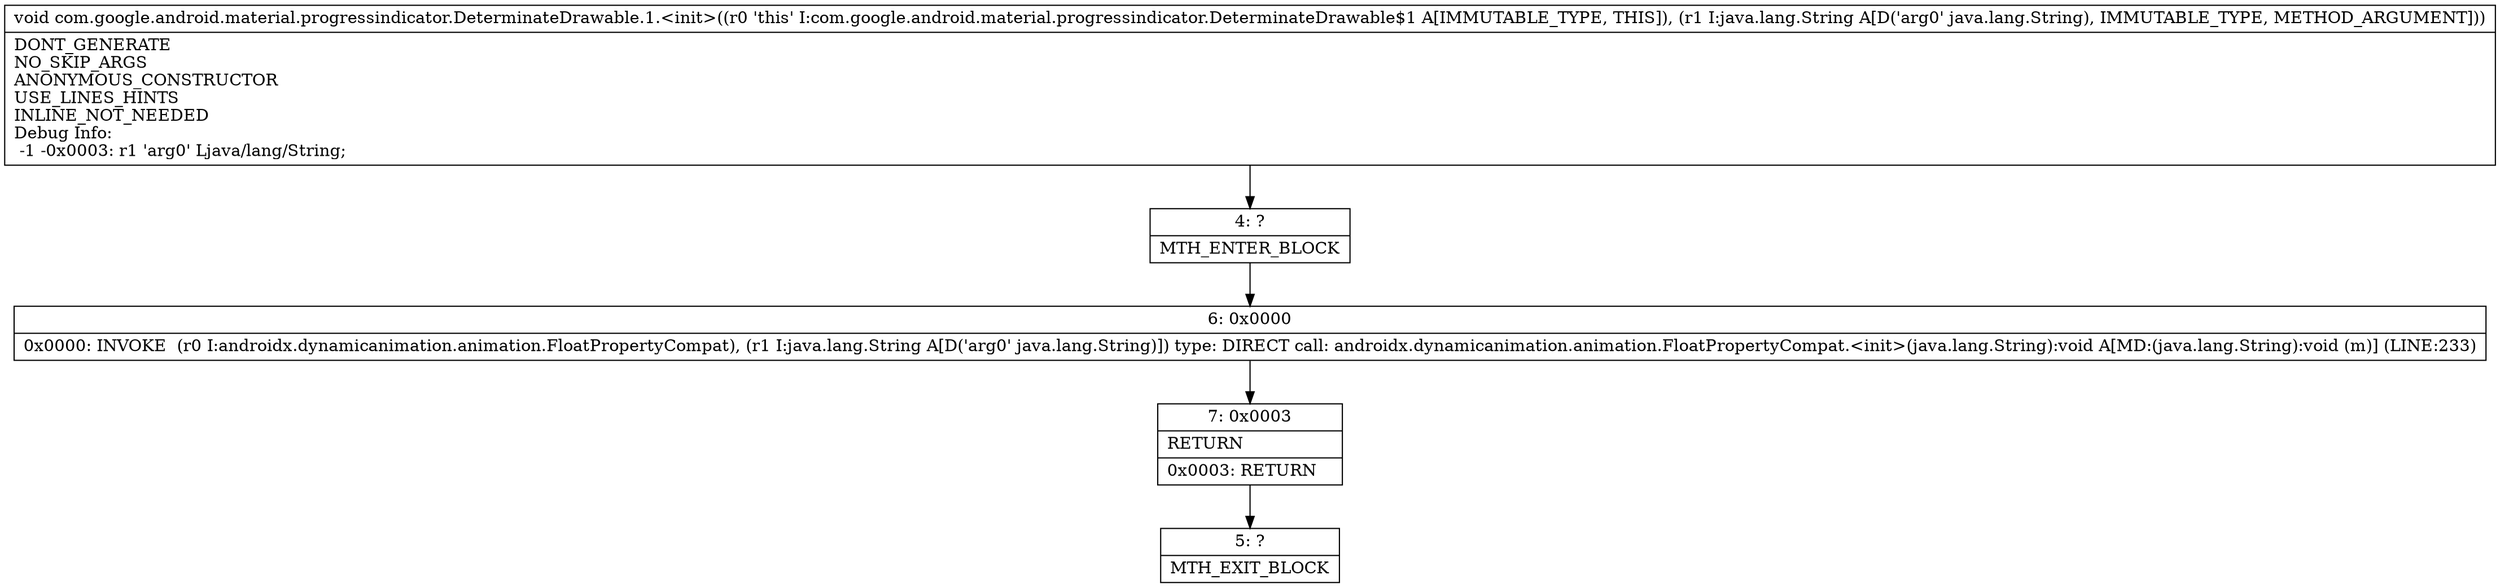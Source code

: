 digraph "CFG forcom.google.android.material.progressindicator.DeterminateDrawable.1.\<init\>(Ljava\/lang\/String;)V" {
Node_4 [shape=record,label="{4\:\ ?|MTH_ENTER_BLOCK\l}"];
Node_6 [shape=record,label="{6\:\ 0x0000|0x0000: INVOKE  (r0 I:androidx.dynamicanimation.animation.FloatPropertyCompat), (r1 I:java.lang.String A[D('arg0' java.lang.String)]) type: DIRECT call: androidx.dynamicanimation.animation.FloatPropertyCompat.\<init\>(java.lang.String):void A[MD:(java.lang.String):void (m)] (LINE:233)\l}"];
Node_7 [shape=record,label="{7\:\ 0x0003|RETURN\l|0x0003: RETURN   \l}"];
Node_5 [shape=record,label="{5\:\ ?|MTH_EXIT_BLOCK\l}"];
MethodNode[shape=record,label="{void com.google.android.material.progressindicator.DeterminateDrawable.1.\<init\>((r0 'this' I:com.google.android.material.progressindicator.DeterminateDrawable$1 A[IMMUTABLE_TYPE, THIS]), (r1 I:java.lang.String A[D('arg0' java.lang.String), IMMUTABLE_TYPE, METHOD_ARGUMENT]))  | DONT_GENERATE\lNO_SKIP_ARGS\lANONYMOUS_CONSTRUCTOR\lUSE_LINES_HINTS\lINLINE_NOT_NEEDED\lDebug Info:\l  \-1 \-0x0003: r1 'arg0' Ljava\/lang\/String;\l}"];
MethodNode -> Node_4;Node_4 -> Node_6;
Node_6 -> Node_7;
Node_7 -> Node_5;
}

